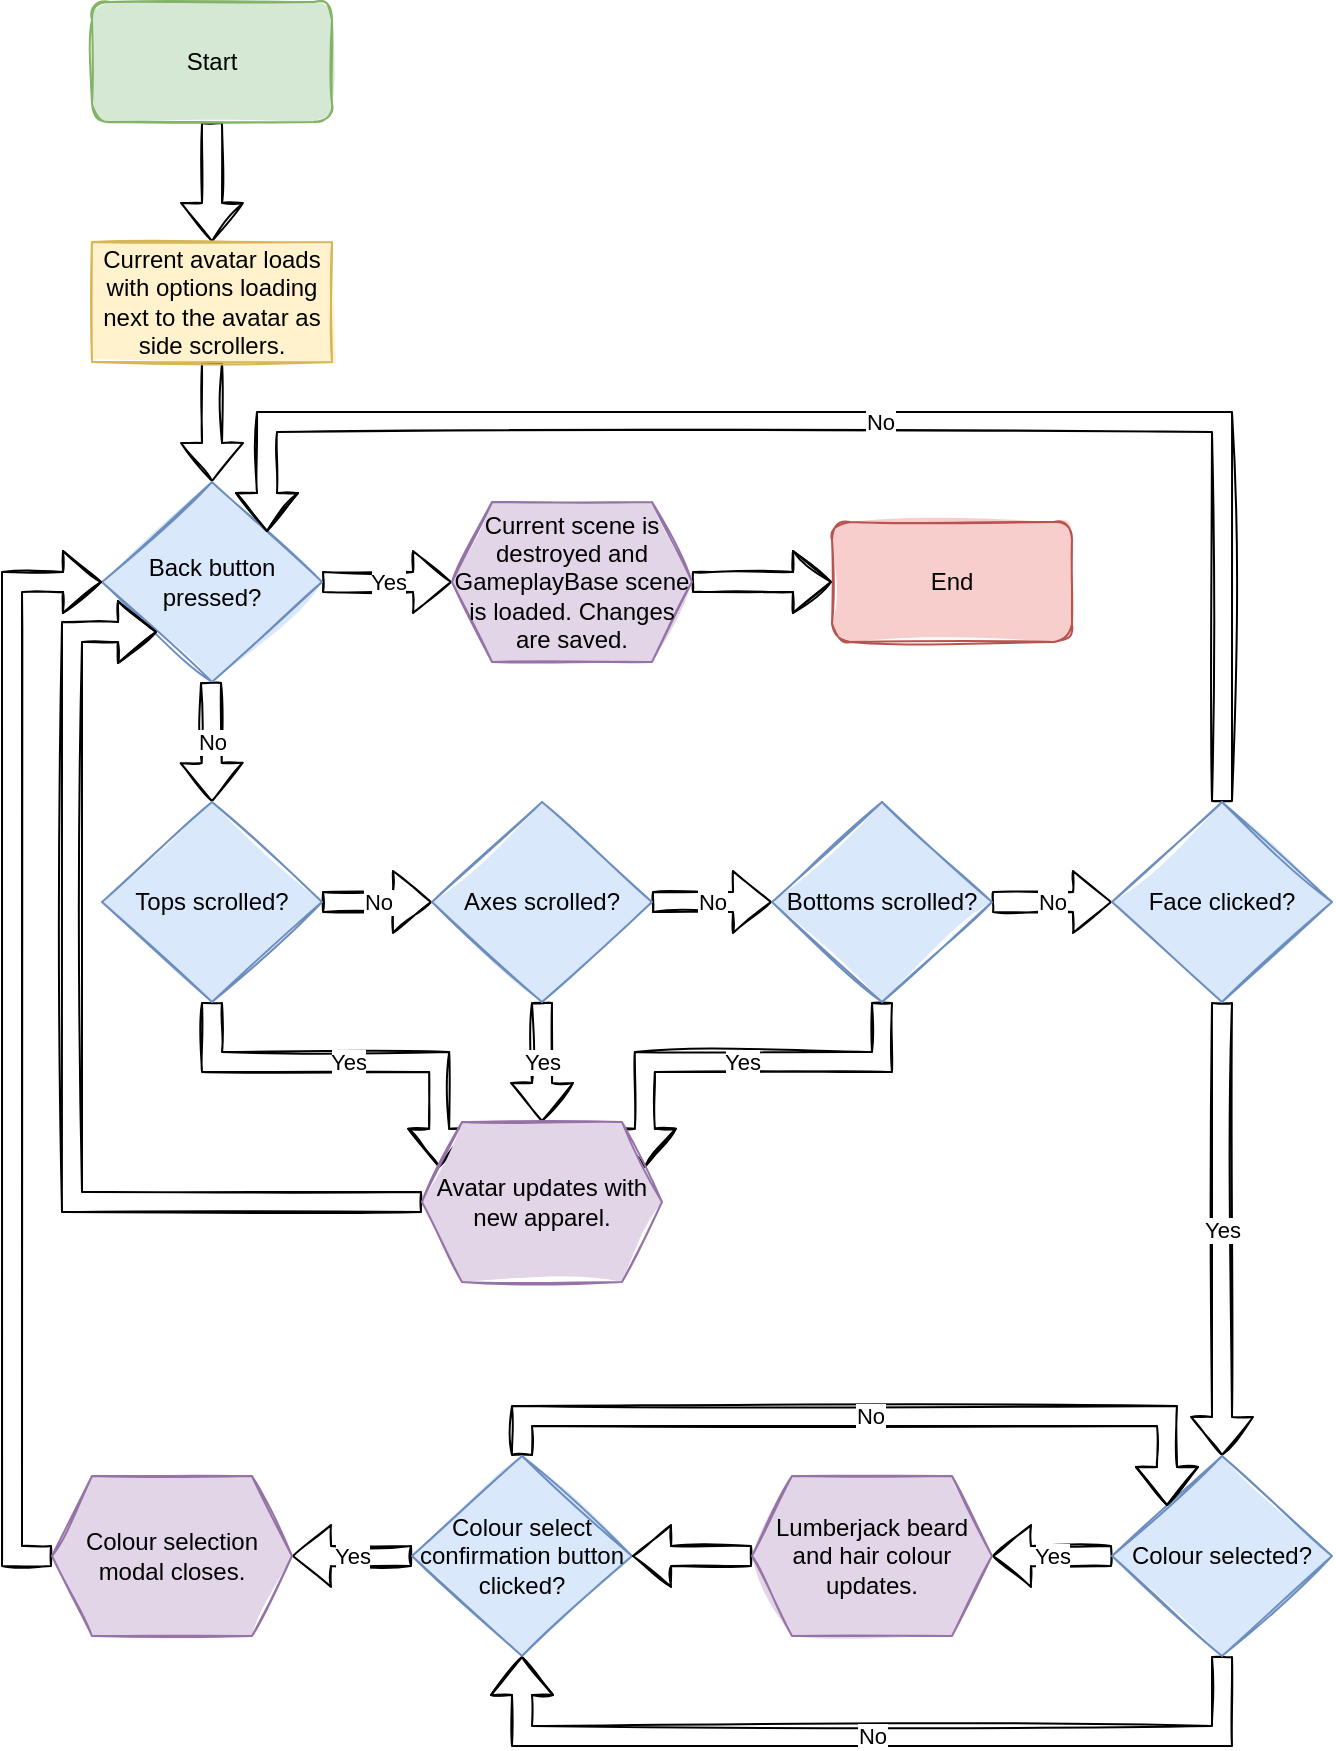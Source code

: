 <mxfile version="16.1.2" type="device"><diagram id="o_-JVSorGUq8rQS-DgG7" name="Page-1"><mxGraphModel dx="870" dy="569" grid="1" gridSize="10" guides="1" tooltips="1" connect="1" arrows="1" fold="1" page="1" pageScale="1" pageWidth="827" pageHeight="1169" math="0" shadow="0"><root><mxCell id="0"/><mxCell id="1" parent="0"/><mxCell id="ipaL6n43P8oaSK_bz6wS-7" style="edgeStyle=orthogonalEdgeStyle;rounded=0;orthogonalLoop=1;jettySize=auto;html=1;exitX=0.5;exitY=1;exitDx=0;exitDy=0;sketch=1;strokeColor=default;shape=flexArrow;fillColor=default;fillStyle=solid;" parent="1" source="ipaL6n43P8oaSK_bz6wS-1" target="ipaL6n43P8oaSK_bz6wS-6" edge="1"><mxGeometry relative="1" as="geometry"/></mxCell><mxCell id="ipaL6n43P8oaSK_bz6wS-1" value="Start" style="rounded=1;whiteSpace=wrap;html=1;fillColor=#d5e8d4;strokeColor=#82b366;sketch=1;fillStyle=solid;" parent="1" vertex="1"><mxGeometry x="100" y="40" width="120" height="60" as="geometry"/></mxCell><mxCell id="ipaL6n43P8oaSK_bz6wS-9" value="" style="edgeStyle=orthogonalEdgeStyle;shape=flexArrow;rounded=0;sketch=1;orthogonalLoop=1;jettySize=auto;html=1;strokeColor=default;fillColor=default;fillStyle=solid;" parent="1" source="ipaL6n43P8oaSK_bz6wS-6" target="ipaL6n43P8oaSK_bz6wS-8" edge="1"><mxGeometry relative="1" as="geometry"/></mxCell><mxCell id="ipaL6n43P8oaSK_bz6wS-6" value="Current avatar loads with options loading next to the avatar as side scrollers." style="rounded=0;whiteSpace=wrap;html=1;sketch=1;fillStyle=solid;fillColor=#fff2cc;strokeColor=#d6b656;" parent="1" vertex="1"><mxGeometry x="100" y="160" width="120" height="60" as="geometry"/></mxCell><mxCell id="ipaL6n43P8oaSK_bz6wS-11" value="Yes" style="edgeStyle=orthogonalEdgeStyle;shape=flexArrow;rounded=0;sketch=1;orthogonalLoop=1;jettySize=auto;html=1;strokeColor=default;fillColor=default;fillStyle=solid;entryX=0;entryY=0.5;entryDx=0;entryDy=0;" parent="1" source="ipaL6n43P8oaSK_bz6wS-8" target="ipaL6n43P8oaSK_bz6wS-18" edge="1"><mxGeometry relative="1" as="geometry"><mxPoint x="280" y="330" as="targetPoint"/></mxGeometry></mxCell><mxCell id="ipaL6n43P8oaSK_bz6wS-8" value="Back button pressed?" style="rhombus;whiteSpace=wrap;html=1;fillColor=#dae8fc;strokeColor=#6c8ebf;rounded=0;sketch=1;fillStyle=solid;" parent="1" vertex="1"><mxGeometry x="105" y="280" width="110" height="100" as="geometry"/></mxCell><mxCell id="ipaL6n43P8oaSK_bz6wS-15" value="" style="edgeStyle=orthogonalEdgeStyle;shape=flexArrow;rounded=0;sketch=1;orthogonalLoop=1;jettySize=auto;html=1;strokeColor=default;fillColor=default;fillStyle=solid;exitX=1;exitY=0.5;exitDx=0;exitDy=0;" parent="1" source="ipaL6n43P8oaSK_bz6wS-18" target="ipaL6n43P8oaSK_bz6wS-14" edge="1"><mxGeometry relative="1" as="geometry"><mxPoint x="400" y="330" as="sourcePoint"/><Array as="points"><mxPoint x="410" y="330"/><mxPoint x="410" y="330"/></Array></mxGeometry></mxCell><mxCell id="ipaL6n43P8oaSK_bz6wS-14" value="End" style="rounded=1;whiteSpace=wrap;html=1;fillColor=#f8cecc;strokeColor=#b85450;sketch=1;fillStyle=solid;" parent="1" vertex="1"><mxGeometry x="470" y="300" width="120" height="60" as="geometry"/></mxCell><mxCell id="ipaL6n43P8oaSK_bz6wS-18" value="Current scene is destroyed and GameplayBase scene is loaded. Changes are saved." style="shape=hexagon;perimeter=hexagonPerimeter2;whiteSpace=wrap;html=1;fixedSize=1;sketch=1;fillStyle=solid;fillColor=#e1d5e7;strokeColor=#9673a6;" parent="1" vertex="1"><mxGeometry x="280" y="290" width="120" height="80" as="geometry"/></mxCell><mxCell id="LiWWIZqxrh0gKxfWtvxY-3" value="No" style="edgeStyle=orthogonalEdgeStyle;shape=flexArrow;rounded=0;sketch=1;orthogonalLoop=1;jettySize=auto;html=1;strokeColor=default;fillColor=default;fillStyle=solid;entryX=0.5;entryY=0;entryDx=0;entryDy=0;" parent="1" edge="1" target="jCCVCE8Dmu1bj8eoz97G-1"><mxGeometry relative="1" as="geometry"><mxPoint x="159.5" y="380" as="sourcePoint"/><mxPoint x="159.5" y="440" as="targetPoint"/></mxGeometry></mxCell><mxCell id="jCCVCE8Dmu1bj8eoz97G-8" value="No" style="edgeStyle=orthogonalEdgeStyle;shape=flexArrow;rounded=0;sketch=1;fillStyle=solid;orthogonalLoop=1;jettySize=auto;html=1;exitX=1;exitY=0.5;exitDx=0;exitDy=0;entryX=0;entryY=0.5;entryDx=0;entryDy=0;labelBackgroundColor=default;fontFamily=Helvetica;fontSize=11;fontColor=default;endArrow=classic;strokeColor=default;fillColor=default;" edge="1" parent="1" source="jCCVCE8Dmu1bj8eoz97G-1" target="jCCVCE8Dmu1bj8eoz97G-2"><mxGeometry relative="1" as="geometry"/></mxCell><mxCell id="jCCVCE8Dmu1bj8eoz97G-32" value="Yes" style="edgeStyle=orthogonalEdgeStyle;shape=flexArrow;rounded=0;sketch=1;fillStyle=solid;orthogonalLoop=1;jettySize=auto;html=1;exitX=0.5;exitY=1;exitDx=0;exitDy=0;entryX=0;entryY=0.25;entryDx=0;entryDy=0;labelBackgroundColor=default;fontFamily=Helvetica;fontSize=11;fontColor=default;endArrow=classic;strokeColor=default;fillColor=default;" edge="1" parent="1" source="jCCVCE8Dmu1bj8eoz97G-1" target="jCCVCE8Dmu1bj8eoz97G-34"><mxGeometry relative="1" as="geometry"><mxPoint x="295" y="600" as="targetPoint"/></mxGeometry></mxCell><mxCell id="jCCVCE8Dmu1bj8eoz97G-1" value="Tops scrolled?" style="rhombus;whiteSpace=wrap;html=1;fillColor=#dae8fc;strokeColor=#6c8ebf;rounded=0;sketch=1;fillStyle=solid;" vertex="1" parent="1"><mxGeometry x="105" y="440" width="110" height="100" as="geometry"/></mxCell><mxCell id="jCCVCE8Dmu1bj8eoz97G-9" value="No" style="edgeStyle=orthogonalEdgeStyle;shape=flexArrow;rounded=0;sketch=1;fillStyle=solid;orthogonalLoop=1;jettySize=auto;html=1;exitX=1;exitY=0.5;exitDx=0;exitDy=0;entryX=0;entryY=0.5;entryDx=0;entryDy=0;labelBackgroundColor=default;fontFamily=Helvetica;fontSize=11;fontColor=default;endArrow=classic;strokeColor=default;fillColor=default;" edge="1" parent="1" source="jCCVCE8Dmu1bj8eoz97G-2" target="jCCVCE8Dmu1bj8eoz97G-3"><mxGeometry relative="1" as="geometry"/></mxCell><mxCell id="jCCVCE8Dmu1bj8eoz97G-30" value="Yes" style="edgeStyle=orthogonalEdgeStyle;shape=flexArrow;rounded=0;sketch=1;fillStyle=solid;orthogonalLoop=1;jettySize=auto;html=1;exitX=0.5;exitY=1;exitDx=0;exitDy=0;entryX=0.5;entryY=0;entryDx=0;entryDy=0;labelBackgroundColor=default;fontFamily=Helvetica;fontSize=11;fontColor=default;endArrow=classic;strokeColor=default;fillColor=default;" edge="1" parent="1" source="jCCVCE8Dmu1bj8eoz97G-2" target="jCCVCE8Dmu1bj8eoz97G-34"><mxGeometry relative="1" as="geometry"><mxPoint x="325" y="600" as="targetPoint"/></mxGeometry></mxCell><mxCell id="jCCVCE8Dmu1bj8eoz97G-2" value="Axes scrolled?" style="rhombus;whiteSpace=wrap;html=1;fillColor=#dae8fc;strokeColor=#6c8ebf;rounded=0;sketch=1;fillStyle=solid;" vertex="1" parent="1"><mxGeometry x="270" y="440" width="110" height="100" as="geometry"/></mxCell><mxCell id="jCCVCE8Dmu1bj8eoz97G-10" value="No" style="edgeStyle=orthogonalEdgeStyle;shape=flexArrow;rounded=0;sketch=1;fillStyle=solid;orthogonalLoop=1;jettySize=auto;html=1;exitX=1;exitY=0.5;exitDx=0;exitDy=0;entryX=0;entryY=0.5;entryDx=0;entryDy=0;labelBackgroundColor=default;fontFamily=Helvetica;fontSize=11;fontColor=default;endArrow=classic;strokeColor=default;fillColor=default;" edge="1" parent="1" source="jCCVCE8Dmu1bj8eoz97G-3" target="jCCVCE8Dmu1bj8eoz97G-4"><mxGeometry relative="1" as="geometry"/></mxCell><mxCell id="jCCVCE8Dmu1bj8eoz97G-31" value="Yes" style="edgeStyle=orthogonalEdgeStyle;shape=flexArrow;rounded=0;sketch=1;fillStyle=solid;orthogonalLoop=1;jettySize=auto;html=1;exitX=0.5;exitY=1;exitDx=0;exitDy=0;entryX=1;entryY=0.25;entryDx=0;entryDy=0;labelBackgroundColor=default;fontFamily=Helvetica;fontSize=11;fontColor=default;endArrow=classic;strokeColor=default;fillColor=default;" edge="1" parent="1" source="jCCVCE8Dmu1bj8eoz97G-3" target="jCCVCE8Dmu1bj8eoz97G-34"><mxGeometry relative="1" as="geometry"><mxPoint x="355" y="600" as="targetPoint"/></mxGeometry></mxCell><mxCell id="jCCVCE8Dmu1bj8eoz97G-3" value="Bottoms scrolled?" style="rhombus;whiteSpace=wrap;html=1;fillColor=#dae8fc;strokeColor=#6c8ebf;rounded=0;sketch=1;fillStyle=solid;" vertex="1" parent="1"><mxGeometry x="440" y="440" width="110" height="100" as="geometry"/></mxCell><mxCell id="jCCVCE8Dmu1bj8eoz97G-11" value="Yes" style="edgeStyle=orthogonalEdgeStyle;shape=flexArrow;rounded=0;sketch=1;fillStyle=solid;orthogonalLoop=1;jettySize=auto;html=1;exitX=0.5;exitY=1;exitDx=0;exitDy=0;entryX=0.5;entryY=0;entryDx=0;entryDy=0;labelBackgroundColor=default;fontFamily=Helvetica;fontSize=11;fontColor=default;endArrow=classic;strokeColor=default;fillColor=default;" edge="1" parent="1" source="jCCVCE8Dmu1bj8eoz97G-4" target="jCCVCE8Dmu1bj8eoz97G-5"><mxGeometry relative="1" as="geometry"/></mxCell><mxCell id="jCCVCE8Dmu1bj8eoz97G-12" value="No" style="edgeStyle=orthogonalEdgeStyle;shape=flexArrow;rounded=0;sketch=1;fillStyle=solid;orthogonalLoop=1;jettySize=auto;html=1;exitX=0.5;exitY=0;exitDx=0;exitDy=0;entryX=1;entryY=0;entryDx=0;entryDy=0;labelBackgroundColor=default;fontFamily=Helvetica;fontSize=11;fontColor=default;endArrow=classic;strokeColor=default;fillColor=default;" edge="1" parent="1" source="jCCVCE8Dmu1bj8eoz97G-4" target="ipaL6n43P8oaSK_bz6wS-8"><mxGeometry relative="1" as="geometry"><Array as="points"><mxPoint x="665" y="250"/><mxPoint x="188" y="250"/></Array></mxGeometry></mxCell><mxCell id="jCCVCE8Dmu1bj8eoz97G-4" value="Face clicked?" style="rhombus;whiteSpace=wrap;html=1;fillColor=#dae8fc;strokeColor=#6c8ebf;rounded=0;sketch=1;fillStyle=solid;" vertex="1" parent="1"><mxGeometry x="610" y="440" width="110" height="100" as="geometry"/></mxCell><mxCell id="jCCVCE8Dmu1bj8eoz97G-17" value="No" style="edgeStyle=orthogonalEdgeStyle;shape=flexArrow;rounded=0;sketch=1;fillStyle=solid;orthogonalLoop=1;jettySize=auto;html=1;exitX=0.5;exitY=1;exitDx=0;exitDy=0;entryX=0.5;entryY=1;entryDx=0;entryDy=0;labelBackgroundColor=default;fontFamily=Helvetica;fontSize=11;fontColor=default;endArrow=classic;strokeColor=default;fillColor=default;" edge="1" parent="1" source="jCCVCE8Dmu1bj8eoz97G-5" target="jCCVCE8Dmu1bj8eoz97G-6"><mxGeometry relative="1" as="geometry"><Array as="points"><mxPoint x="665" y="907"/><mxPoint x="315" y="907"/></Array></mxGeometry></mxCell><mxCell id="jCCVCE8Dmu1bj8eoz97G-22" value="Yes" style="edgeStyle=orthogonalEdgeStyle;shape=flexArrow;rounded=0;sketch=1;fillStyle=solid;orthogonalLoop=1;jettySize=auto;html=1;exitX=0;exitY=0.5;exitDx=0;exitDy=0;entryX=1;entryY=0.5;entryDx=0;entryDy=0;labelBackgroundColor=default;fontFamily=Helvetica;fontSize=11;fontColor=default;endArrow=classic;strokeColor=default;fillColor=default;" edge="1" parent="1" source="jCCVCE8Dmu1bj8eoz97G-5" target="jCCVCE8Dmu1bj8eoz97G-25"><mxGeometry relative="1" as="geometry"><mxPoint x="550" y="817" as="targetPoint"/></mxGeometry></mxCell><mxCell id="jCCVCE8Dmu1bj8eoz97G-5" value="Colour selected?" style="rhombus;whiteSpace=wrap;html=1;fillColor=#dae8fc;strokeColor=#6c8ebf;rounded=0;sketch=1;fillStyle=solid;" vertex="1" parent="1"><mxGeometry x="610" y="767" width="110" height="100" as="geometry"/></mxCell><mxCell id="jCCVCE8Dmu1bj8eoz97G-23" value="No" style="edgeStyle=orthogonalEdgeStyle;shape=flexArrow;rounded=0;sketch=1;fillStyle=solid;orthogonalLoop=1;jettySize=auto;html=1;exitX=0.5;exitY=0;exitDx=0;exitDy=0;entryX=0;entryY=0;entryDx=0;entryDy=0;labelBackgroundColor=default;fontFamily=Helvetica;fontSize=11;fontColor=default;endArrow=classic;strokeColor=default;fillColor=default;" edge="1" parent="1" source="jCCVCE8Dmu1bj8eoz97G-6" target="jCCVCE8Dmu1bj8eoz97G-5"><mxGeometry relative="1" as="geometry"><Array as="points"><mxPoint x="315" y="747"/><mxPoint x="638" y="747"/></Array></mxGeometry></mxCell><mxCell id="jCCVCE8Dmu1bj8eoz97G-27" value="Yes" style="edgeStyle=orthogonalEdgeStyle;shape=flexArrow;rounded=0;sketch=1;fillStyle=solid;orthogonalLoop=1;jettySize=auto;html=1;exitX=0;exitY=0.5;exitDx=0;exitDy=0;entryX=1;entryY=0.5;entryDx=0;entryDy=0;labelBackgroundColor=default;fontFamily=Helvetica;fontSize=11;fontColor=default;endArrow=classic;strokeColor=default;fillColor=default;" edge="1" parent="1" source="jCCVCE8Dmu1bj8eoz97G-6" target="jCCVCE8Dmu1bj8eoz97G-26"><mxGeometry relative="1" as="geometry"/></mxCell><mxCell id="jCCVCE8Dmu1bj8eoz97G-6" value="Colour select confirmation button clicked?" style="rhombus;whiteSpace=wrap;html=1;fillColor=#dae8fc;strokeColor=#6c8ebf;rounded=0;sketch=1;fillStyle=solid;" vertex="1" parent="1"><mxGeometry x="260" y="767" width="110" height="100" as="geometry"/></mxCell><mxCell id="jCCVCE8Dmu1bj8eoz97G-21" style="edgeStyle=orthogonalEdgeStyle;shape=flexArrow;rounded=0;sketch=1;fillStyle=solid;orthogonalLoop=1;jettySize=auto;html=1;exitX=0;exitY=0.5;exitDx=0;exitDy=0;entryX=1;entryY=0.5;entryDx=0;entryDy=0;labelBackgroundColor=default;fontFamily=Helvetica;fontSize=11;fontColor=default;endArrow=classic;strokeColor=default;fillColor=default;" edge="1" parent="1" source="jCCVCE8Dmu1bj8eoz97G-25" target="jCCVCE8Dmu1bj8eoz97G-6"><mxGeometry relative="1" as="geometry"><mxPoint x="430" y="817" as="sourcePoint"/></mxGeometry></mxCell><mxCell id="jCCVCE8Dmu1bj8eoz97G-25" value="Lumberjack beard and hair colour updates." style="shape=hexagon;perimeter=hexagonPerimeter2;whiteSpace=wrap;html=1;fixedSize=1;sketch=1;fillStyle=solid;fillColor=#e1d5e7;strokeColor=#9673a6;" vertex="1" parent="1"><mxGeometry x="430" y="777" width="120" height="80" as="geometry"/></mxCell><mxCell id="jCCVCE8Dmu1bj8eoz97G-28" style="edgeStyle=orthogonalEdgeStyle;shape=flexArrow;rounded=0;sketch=1;fillStyle=solid;orthogonalLoop=1;jettySize=auto;html=1;exitX=0;exitY=0.5;exitDx=0;exitDy=0;entryX=0;entryY=0.5;entryDx=0;entryDy=0;labelBackgroundColor=default;fontFamily=Helvetica;fontSize=11;fontColor=default;endArrow=classic;strokeColor=default;fillColor=default;" edge="1" parent="1" source="jCCVCE8Dmu1bj8eoz97G-26" target="ipaL6n43P8oaSK_bz6wS-8"><mxGeometry relative="1" as="geometry"/></mxCell><mxCell id="jCCVCE8Dmu1bj8eoz97G-26" value="Colour selection modal closes." style="shape=hexagon;perimeter=hexagonPerimeter2;whiteSpace=wrap;html=1;fixedSize=1;sketch=1;fillStyle=solid;fillColor=#e1d5e7;strokeColor=#9673a6;" vertex="1" parent="1"><mxGeometry x="80" y="777" width="120" height="80" as="geometry"/></mxCell><mxCell id="jCCVCE8Dmu1bj8eoz97G-33" style="edgeStyle=orthogonalEdgeStyle;shape=flexArrow;rounded=0;sketch=1;fillStyle=solid;orthogonalLoop=1;jettySize=auto;html=1;exitX=0;exitY=0.5;exitDx=0;exitDy=0;entryX=0;entryY=1;entryDx=0;entryDy=0;labelBackgroundColor=default;fontFamily=Helvetica;fontSize=11;fontColor=default;endArrow=classic;strokeColor=default;fillColor=default;" edge="1" parent="1" source="jCCVCE8Dmu1bj8eoz97G-34" target="ipaL6n43P8oaSK_bz6wS-8"><mxGeometry relative="1" as="geometry"><mxPoint x="265" y="630" as="sourcePoint"/><Array as="points"><mxPoint x="90" y="640"/><mxPoint x="90" y="355"/></Array></mxGeometry></mxCell><mxCell id="jCCVCE8Dmu1bj8eoz97G-34" value="Avatar updates with new apparel." style="shape=hexagon;perimeter=hexagonPerimeter2;whiteSpace=wrap;html=1;fixedSize=1;sketch=1;fillStyle=solid;fillColor=#e1d5e7;strokeColor=#9673a6;" vertex="1" parent="1"><mxGeometry x="265" y="600" width="120" height="80" as="geometry"/></mxCell></root></mxGraphModel></diagram></mxfile>